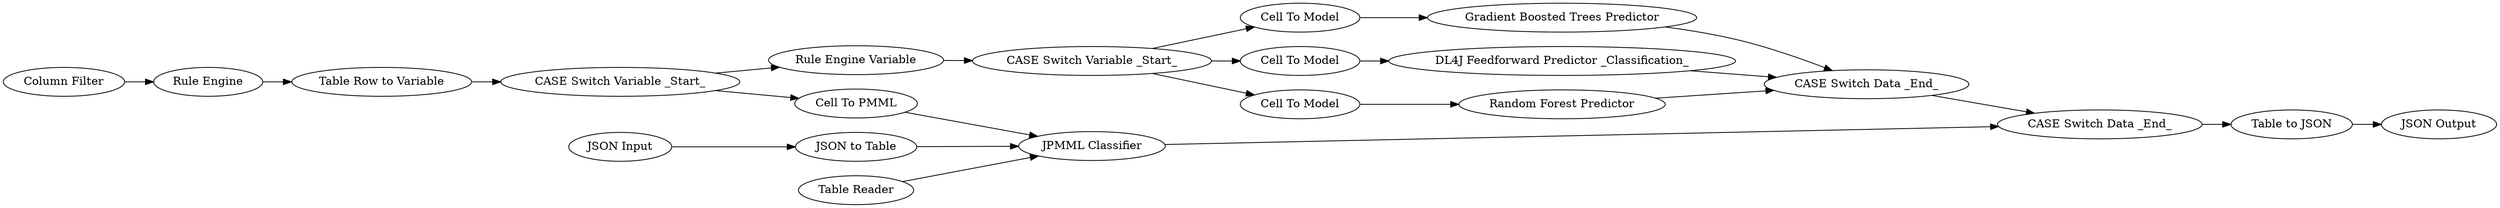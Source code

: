 digraph {
	"4780541881452580669_289" [label="Cell To Model"]
	"4780541881452580669_285" [label="Cell To Model"]
	"1293371863974034056_7" [label="JSON Output"]
	"4780541881452580669_138" [label="JPMML Classifier"]
	"4780541881452580669_290" [label="Cell To Model"]
	"4780541881452580669_292" [label="Gradient Boosted Trees Predictor"]
	"4780541881452580669_291" [label="Cell To PMML"]
	"4780541881452580669_288" [label="CASE Switch Variable _Start_"]
	"4780541881452580669_286" [label="CASE Switch Variable _Start_"]
	"1293371863974034056_120" [label="Table to JSON"]
	"4780541881452580669_155" [label="CASE Switch Data _End_"]
	"1293371863974034056_135" [label="JSON to Table"]
	"4780541881452580669_151" [label="Table Row to Variable"]
	"4780541881452580669_156" [label="CASE Switch Data _End_"]
	"4780541881452580669_293" [label="DL4J Feedforward Predictor _Classification_"]
	"4780541881452580669_294" [label="Random Forest Predictor"]
	"4780541881452580669_152" [label="Column Filter"]
	"1293371863974034056_147" [label="Table Reader"]
	"1293371863974034056_6" [label="JSON Input"]
	"4780541881452580669_148" [label="Rule Engine"]
	"4780541881452580669_287" [label="Rule Engine Variable"]
	"4780541881452580669_291" -> "4780541881452580669_138"
	"4780541881452580669_288" -> "4780541881452580669_290"
	"4780541881452580669_148" -> "4780541881452580669_151"
	"1293371863974034056_135" -> "4780541881452580669_138"
	"4780541881452580669_288" -> "4780541881452580669_285"
	"4780541881452580669_286" -> "4780541881452580669_287"
	"4780541881452580669_152" -> "4780541881452580669_148"
	"4780541881452580669_292" -> "4780541881452580669_155"
	"4780541881452580669_138" -> "4780541881452580669_156"
	"4780541881452580669_287" -> "4780541881452580669_288"
	"4780541881452580669_285" -> "4780541881452580669_294"
	"4780541881452580669_293" -> "4780541881452580669_155"
	"4780541881452580669_294" -> "4780541881452580669_155"
	"4780541881452580669_286" -> "4780541881452580669_291"
	"1293371863974034056_6" -> "1293371863974034056_135"
	"4780541881452580669_290" -> "4780541881452580669_292"
	"1293371863974034056_147" -> "4780541881452580669_138"
	"4780541881452580669_289" -> "4780541881452580669_293"
	"4780541881452580669_156" -> "1293371863974034056_120"
	"4780541881452580669_288" -> "4780541881452580669_289"
	"4780541881452580669_151" -> "4780541881452580669_286"
	"1293371863974034056_120" -> "1293371863974034056_7"
	"4780541881452580669_155" -> "4780541881452580669_156"
	rankdir=LR
}

